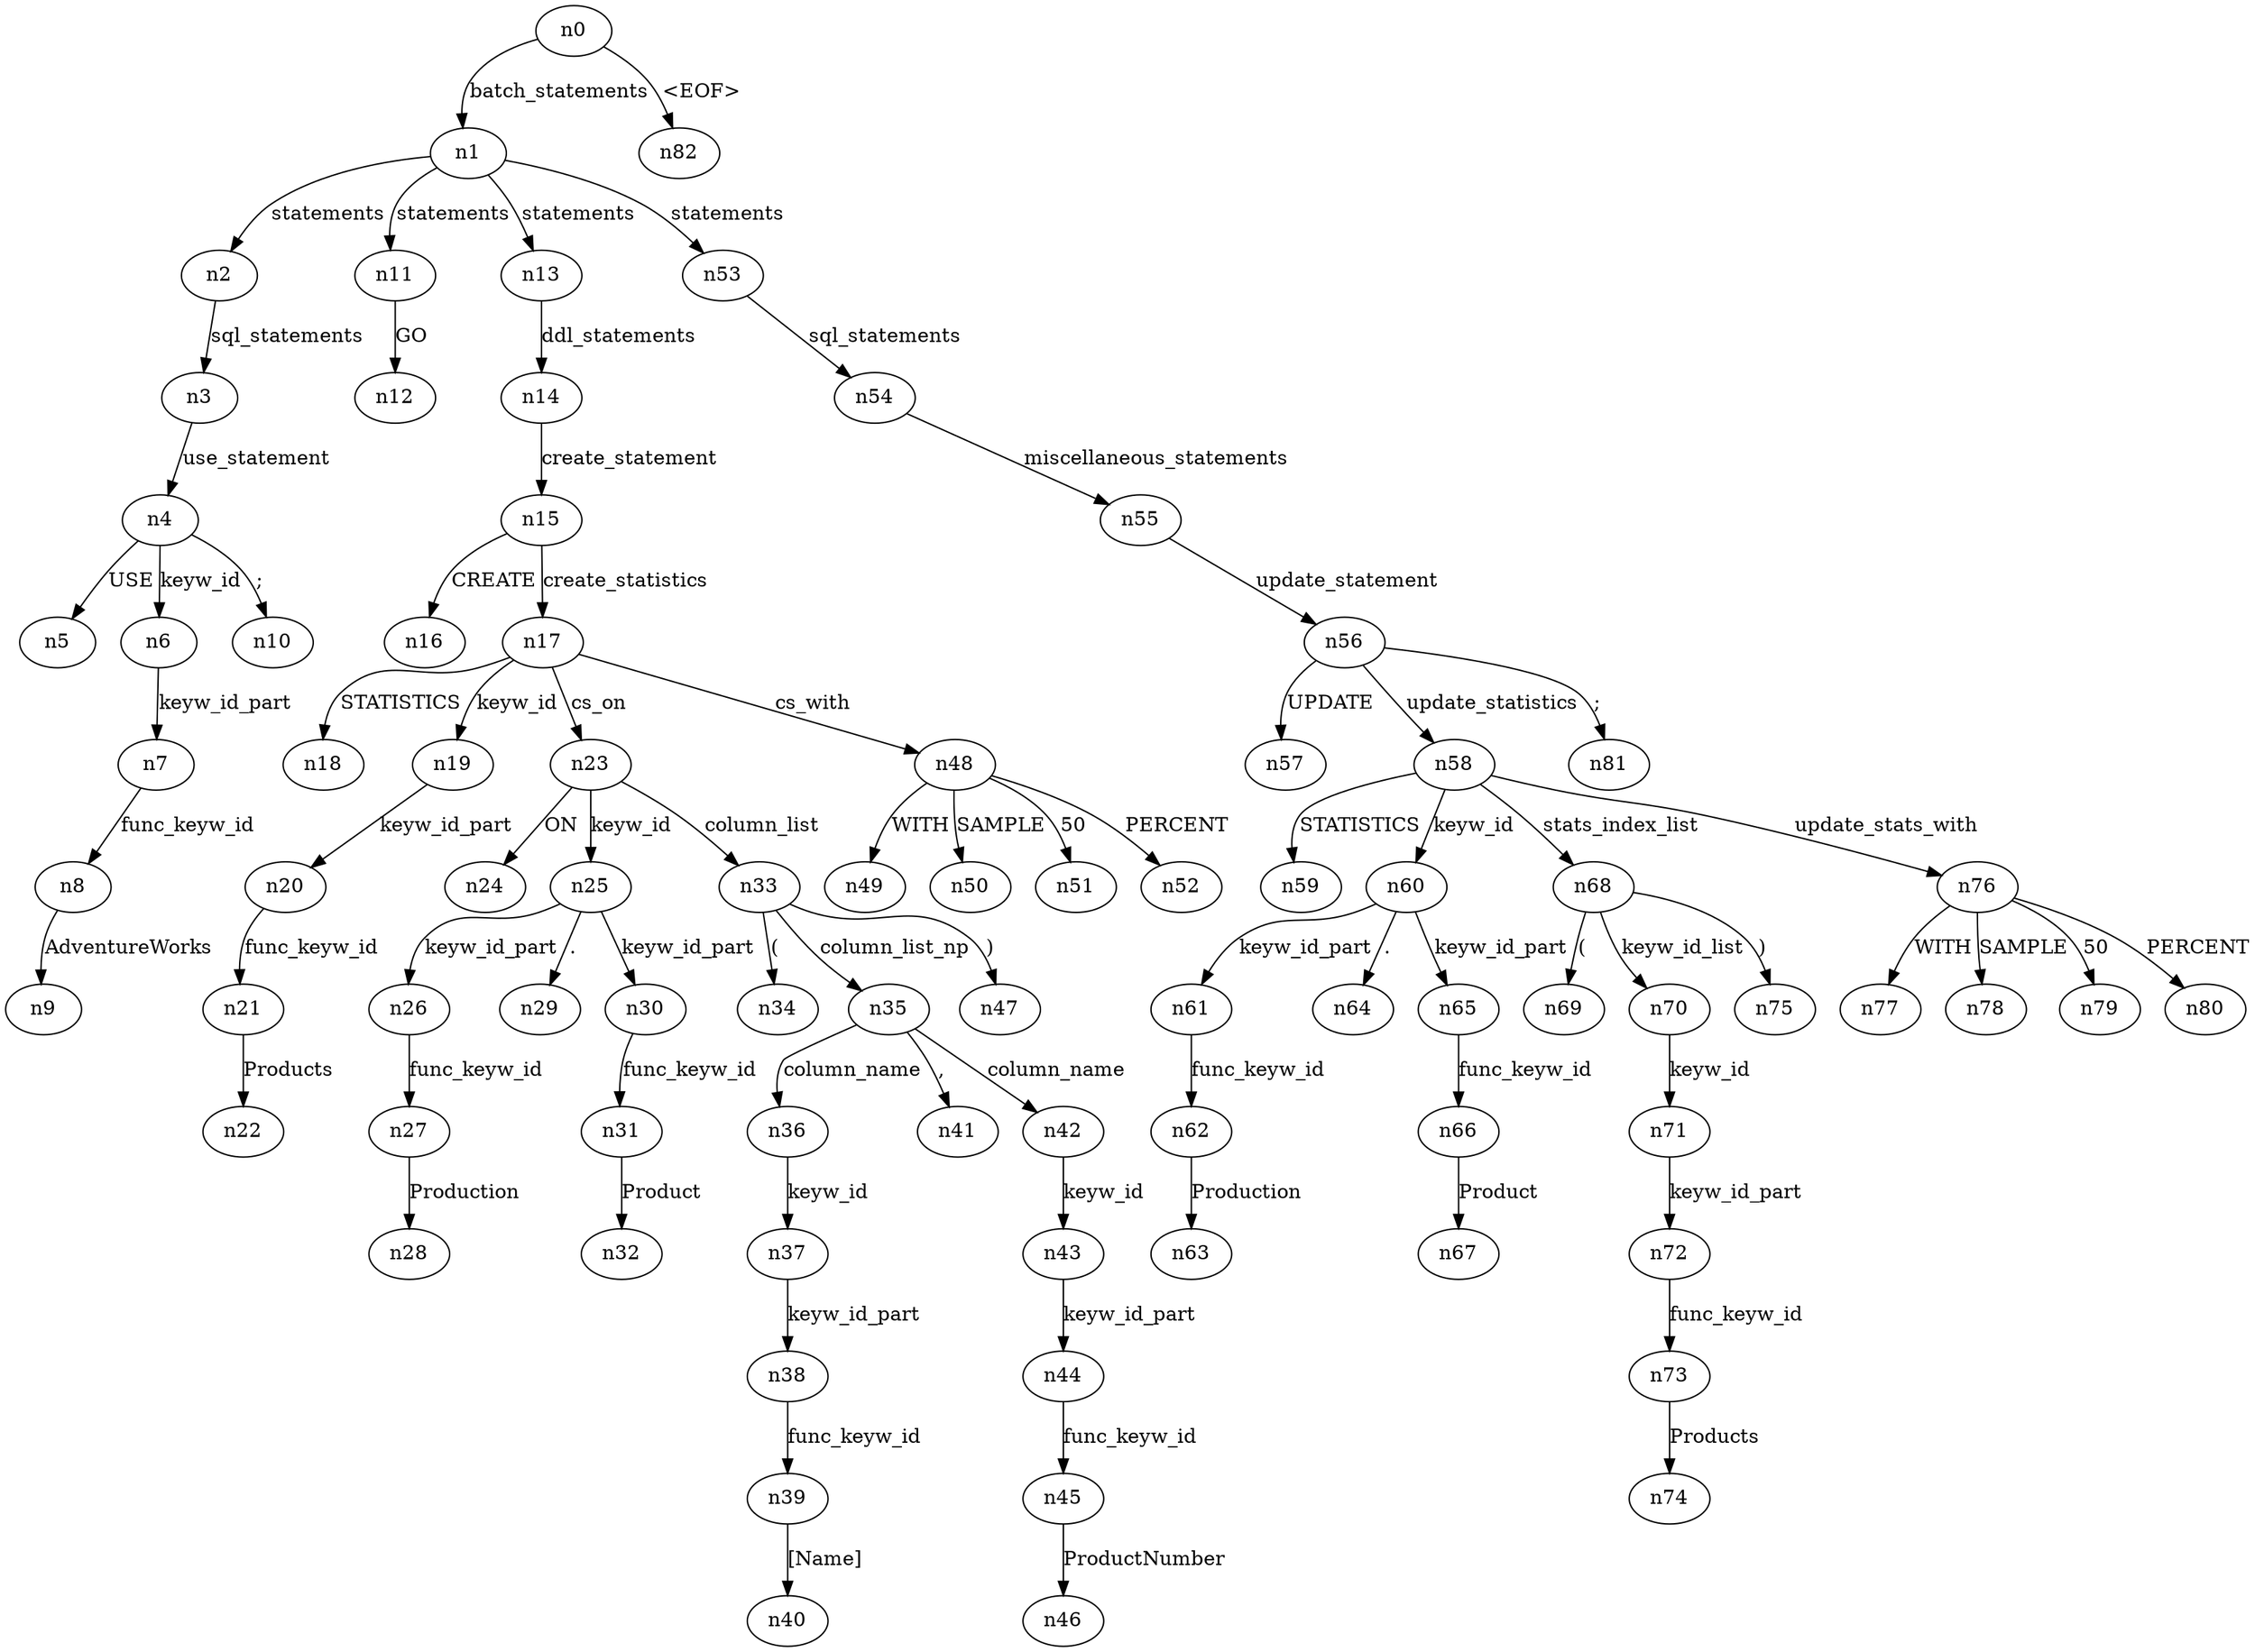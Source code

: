 digraph ParseTree {
  n0 -> n1 [label="batch_statements"];
  n1 -> n2 [label="statements"];
  n2 -> n3 [label="sql_statements"];
  n3 -> n4 [label="use_statement"];
  n4 -> n5 [label="USE"];
  n4 -> n6 [label="keyw_id"];
  n6 -> n7 [label="keyw_id_part"];
  n7 -> n8 [label="func_keyw_id"];
  n8 -> n9 [label="AdventureWorks"];
  n4 -> n10 [label=";"];
  n1 -> n11 [label="statements"];
  n11 -> n12 [label="GO"];
  n1 -> n13 [label="statements"];
  n13 -> n14 [label="ddl_statements"];
  n14 -> n15 [label="create_statement"];
  n15 -> n16 [label="CREATE"];
  n15 -> n17 [label="create_statistics"];
  n17 -> n18 [label="STATISTICS"];
  n17 -> n19 [label="keyw_id"];
  n19 -> n20 [label="keyw_id_part"];
  n20 -> n21 [label="func_keyw_id"];
  n21 -> n22 [label="Products"];
  n17 -> n23 [label="cs_on"];
  n23 -> n24 [label="ON"];
  n23 -> n25 [label="keyw_id"];
  n25 -> n26 [label="keyw_id_part"];
  n26 -> n27 [label="func_keyw_id"];
  n27 -> n28 [label="Production"];
  n25 -> n29 [label="."];
  n25 -> n30 [label="keyw_id_part"];
  n30 -> n31 [label="func_keyw_id"];
  n31 -> n32 [label="Product"];
  n23 -> n33 [label="column_list"];
  n33 -> n34 [label="("];
  n33 -> n35 [label="column_list_np"];
  n35 -> n36 [label="column_name"];
  n36 -> n37 [label="keyw_id"];
  n37 -> n38 [label="keyw_id_part"];
  n38 -> n39 [label="func_keyw_id"];
  n39 -> n40 [label="[Name]"];
  n35 -> n41 [label=","];
  n35 -> n42 [label="column_name"];
  n42 -> n43 [label="keyw_id"];
  n43 -> n44 [label="keyw_id_part"];
  n44 -> n45 [label="func_keyw_id"];
  n45 -> n46 [label="ProductNumber"];
  n33 -> n47 [label=")"];
  n17 -> n48 [label="cs_with"];
  n48 -> n49 [label="WITH"];
  n48 -> n50 [label="SAMPLE"];
  n48 -> n51 [label="50"];
  n48 -> n52 [label="PERCENT"];
  n1 -> n53 [label="statements"];
  n53 -> n54 [label="sql_statements"];
  n54 -> n55 [label="miscellaneous_statements"];
  n55 -> n56 [label="update_statement"];
  n56 -> n57 [label="UPDATE"];
  n56 -> n58 [label="update_statistics"];
  n58 -> n59 [label="STATISTICS"];
  n58 -> n60 [label="keyw_id"];
  n60 -> n61 [label="keyw_id_part"];
  n61 -> n62 [label="func_keyw_id"];
  n62 -> n63 [label="Production"];
  n60 -> n64 [label="."];
  n60 -> n65 [label="keyw_id_part"];
  n65 -> n66 [label="func_keyw_id"];
  n66 -> n67 [label="Product"];
  n58 -> n68 [label="stats_index_list"];
  n68 -> n69 [label="("];
  n68 -> n70 [label="keyw_id_list"];
  n70 -> n71 [label="keyw_id"];
  n71 -> n72 [label="keyw_id_part"];
  n72 -> n73 [label="func_keyw_id"];
  n73 -> n74 [label="Products"];
  n68 -> n75 [label=")"];
  n58 -> n76 [label="update_stats_with"];
  n76 -> n77 [label="WITH"];
  n76 -> n78 [label="SAMPLE"];
  n76 -> n79 [label="50"];
  n76 -> n80 [label="PERCENT"];
  n56 -> n81 [label=";"];
  n0 -> n82 [label="<EOF>"];
}